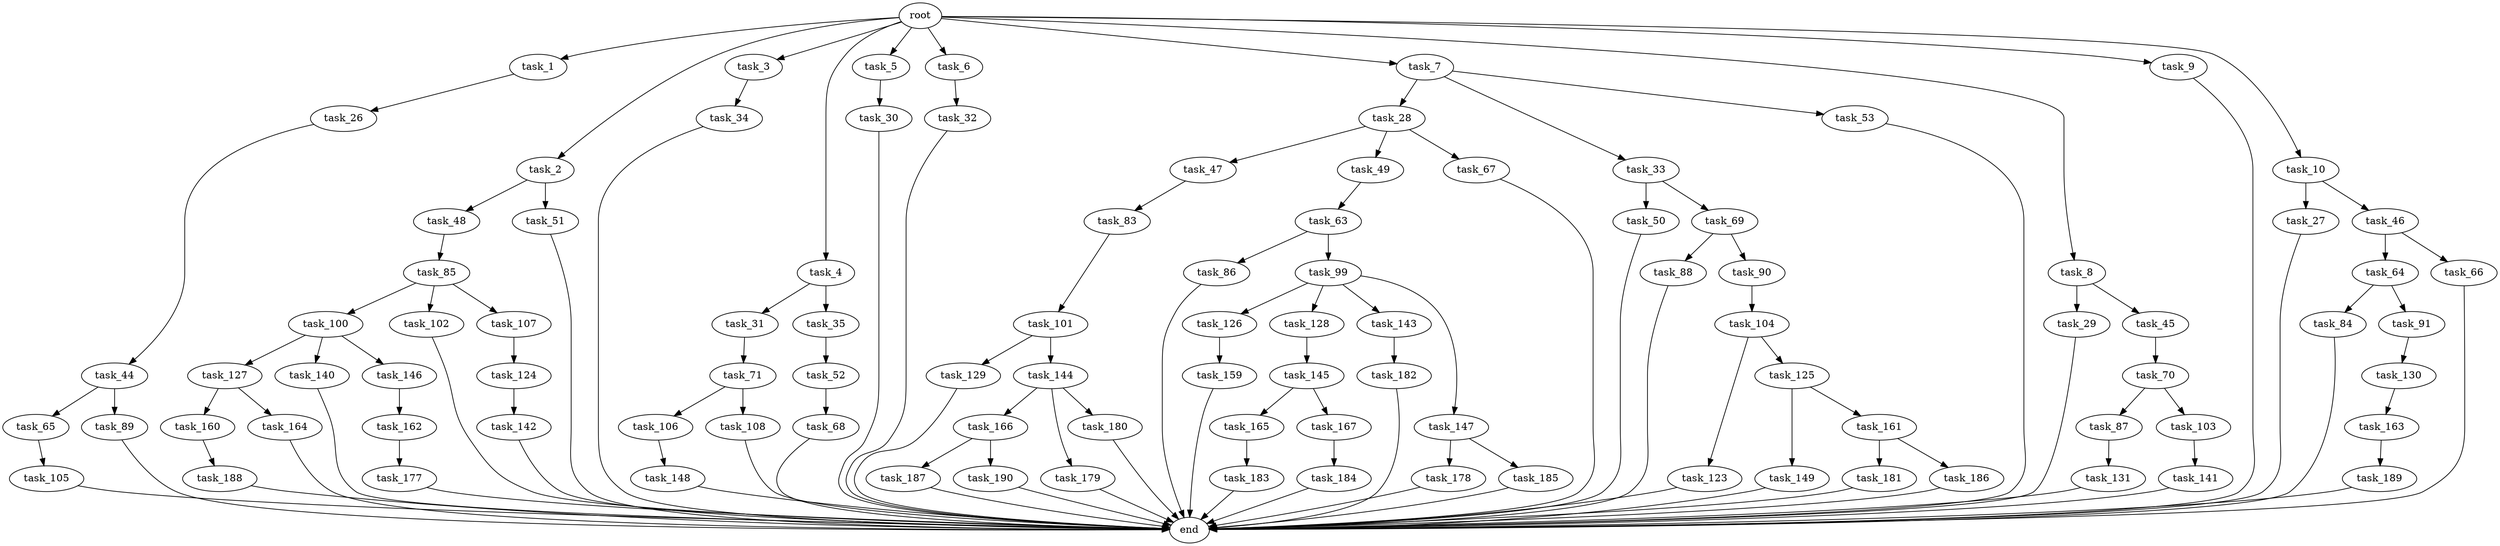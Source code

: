 digraph G {
  root [size="0.000000"];
  task_1 [size="1024.000000"];
  task_2 [size="1024.000000"];
  task_3 [size="1024.000000"];
  task_4 [size="1024.000000"];
  task_5 [size="1024.000000"];
  task_6 [size="1024.000000"];
  task_7 [size="1024.000000"];
  task_8 [size="1024.000000"];
  task_9 [size="1024.000000"];
  task_10 [size="1024.000000"];
  task_26 [size="549755813888.000000"];
  task_27 [size="77309411328.000000"];
  task_28 [size="695784701952.000000"];
  task_29 [size="309237645312.000000"];
  task_30 [size="34359738368.000000"];
  task_31 [size="420906795008.000000"];
  task_32 [size="858993459200.000000"];
  task_33 [size="695784701952.000000"];
  task_34 [size="549755813888.000000"];
  task_35 [size="420906795008.000000"];
  task_44 [size="137438953472.000000"];
  task_45 [size="309237645312.000000"];
  task_46 [size="77309411328.000000"];
  task_47 [size="858993459200.000000"];
  task_48 [size="858993459200.000000"];
  task_49 [size="858993459200.000000"];
  task_50 [size="214748364800.000000"];
  task_51 [size="858993459200.000000"];
  task_52 [size="858993459200.000000"];
  task_53 [size="695784701952.000000"];
  task_63 [size="549755813888.000000"];
  task_64 [size="858993459200.000000"];
  task_65 [size="695784701952.000000"];
  task_66 [size="858993459200.000000"];
  task_67 [size="858993459200.000000"];
  task_68 [size="214748364800.000000"];
  task_69 [size="214748364800.000000"];
  task_70 [size="34359738368.000000"];
  task_71 [size="34359738368.000000"];
  task_83 [size="137438953472.000000"];
  task_84 [size="858993459200.000000"];
  task_85 [size="858993459200.000000"];
  task_86 [size="858993459200.000000"];
  task_87 [size="549755813888.000000"];
  task_88 [size="549755813888.000000"];
  task_89 [size="695784701952.000000"];
  task_90 [size="549755813888.000000"];
  task_91 [size="858993459200.000000"];
  task_99 [size="858993459200.000000"];
  task_100 [size="420906795008.000000"];
  task_101 [size="137438953472.000000"];
  task_102 [size="420906795008.000000"];
  task_103 [size="549755813888.000000"];
  task_104 [size="309237645312.000000"];
  task_105 [size="34359738368.000000"];
  task_106 [size="420906795008.000000"];
  task_107 [size="420906795008.000000"];
  task_108 [size="420906795008.000000"];
  task_123 [size="77309411328.000000"];
  task_124 [size="420906795008.000000"];
  task_125 [size="77309411328.000000"];
  task_126 [size="858993459200.000000"];
  task_127 [size="420906795008.000000"];
  task_128 [size="858993459200.000000"];
  task_129 [size="309237645312.000000"];
  task_130 [size="858993459200.000000"];
  task_131 [size="858993459200.000000"];
  task_140 [size="420906795008.000000"];
  task_141 [size="420906795008.000000"];
  task_142 [size="858993459200.000000"];
  task_143 [size="858993459200.000000"];
  task_144 [size="309237645312.000000"];
  task_145 [size="420906795008.000000"];
  task_146 [size="420906795008.000000"];
  task_147 [size="858993459200.000000"];
  task_148 [size="77309411328.000000"];
  task_149 [size="309237645312.000000"];
  task_159 [size="214748364800.000000"];
  task_160 [size="34359738368.000000"];
  task_161 [size="309237645312.000000"];
  task_162 [size="137438953472.000000"];
  task_163 [size="549755813888.000000"];
  task_164 [size="34359738368.000000"];
  task_165 [size="214748364800.000000"];
  task_166 [size="858993459200.000000"];
  task_167 [size="214748364800.000000"];
  task_177 [size="549755813888.000000"];
  task_178 [size="695784701952.000000"];
  task_179 [size="858993459200.000000"];
  task_180 [size="858993459200.000000"];
  task_181 [size="34359738368.000000"];
  task_182 [size="549755813888.000000"];
  task_183 [size="549755813888.000000"];
  task_184 [size="77309411328.000000"];
  task_185 [size="695784701952.000000"];
  task_186 [size="34359738368.000000"];
  task_187 [size="34359738368.000000"];
  task_188 [size="214748364800.000000"];
  task_189 [size="137438953472.000000"];
  task_190 [size="34359738368.000000"];
  end [size="0.000000"];

  root -> task_1 [size="1.000000"];
  root -> task_2 [size="1.000000"];
  root -> task_3 [size="1.000000"];
  root -> task_4 [size="1.000000"];
  root -> task_5 [size="1.000000"];
  root -> task_6 [size="1.000000"];
  root -> task_7 [size="1.000000"];
  root -> task_8 [size="1.000000"];
  root -> task_9 [size="1.000000"];
  root -> task_10 [size="1.000000"];
  task_1 -> task_26 [size="536870912.000000"];
  task_2 -> task_48 [size="838860800.000000"];
  task_2 -> task_51 [size="838860800.000000"];
  task_3 -> task_34 [size="536870912.000000"];
  task_4 -> task_31 [size="411041792.000000"];
  task_4 -> task_35 [size="411041792.000000"];
  task_5 -> task_30 [size="33554432.000000"];
  task_6 -> task_32 [size="838860800.000000"];
  task_7 -> task_28 [size="679477248.000000"];
  task_7 -> task_33 [size="679477248.000000"];
  task_7 -> task_53 [size="679477248.000000"];
  task_8 -> task_29 [size="301989888.000000"];
  task_8 -> task_45 [size="301989888.000000"];
  task_9 -> end [size="1.000000"];
  task_10 -> task_27 [size="75497472.000000"];
  task_10 -> task_46 [size="75497472.000000"];
  task_26 -> task_44 [size="134217728.000000"];
  task_27 -> end [size="1.000000"];
  task_28 -> task_47 [size="838860800.000000"];
  task_28 -> task_49 [size="838860800.000000"];
  task_28 -> task_67 [size="838860800.000000"];
  task_29 -> end [size="1.000000"];
  task_30 -> end [size="1.000000"];
  task_31 -> task_71 [size="33554432.000000"];
  task_32 -> end [size="1.000000"];
  task_33 -> task_50 [size="209715200.000000"];
  task_33 -> task_69 [size="209715200.000000"];
  task_34 -> end [size="1.000000"];
  task_35 -> task_52 [size="838860800.000000"];
  task_44 -> task_65 [size="679477248.000000"];
  task_44 -> task_89 [size="679477248.000000"];
  task_45 -> task_70 [size="33554432.000000"];
  task_46 -> task_64 [size="838860800.000000"];
  task_46 -> task_66 [size="838860800.000000"];
  task_47 -> task_83 [size="134217728.000000"];
  task_48 -> task_85 [size="838860800.000000"];
  task_49 -> task_63 [size="536870912.000000"];
  task_50 -> end [size="1.000000"];
  task_51 -> end [size="1.000000"];
  task_52 -> task_68 [size="209715200.000000"];
  task_53 -> end [size="1.000000"];
  task_63 -> task_86 [size="838860800.000000"];
  task_63 -> task_99 [size="838860800.000000"];
  task_64 -> task_84 [size="838860800.000000"];
  task_64 -> task_91 [size="838860800.000000"];
  task_65 -> task_105 [size="33554432.000000"];
  task_66 -> end [size="1.000000"];
  task_67 -> end [size="1.000000"];
  task_68 -> end [size="1.000000"];
  task_69 -> task_88 [size="536870912.000000"];
  task_69 -> task_90 [size="536870912.000000"];
  task_70 -> task_87 [size="536870912.000000"];
  task_70 -> task_103 [size="536870912.000000"];
  task_71 -> task_106 [size="411041792.000000"];
  task_71 -> task_108 [size="411041792.000000"];
  task_83 -> task_101 [size="134217728.000000"];
  task_84 -> end [size="1.000000"];
  task_85 -> task_100 [size="411041792.000000"];
  task_85 -> task_102 [size="411041792.000000"];
  task_85 -> task_107 [size="411041792.000000"];
  task_86 -> end [size="1.000000"];
  task_87 -> task_131 [size="838860800.000000"];
  task_88 -> end [size="1.000000"];
  task_89 -> end [size="1.000000"];
  task_90 -> task_104 [size="301989888.000000"];
  task_91 -> task_130 [size="838860800.000000"];
  task_99 -> task_126 [size="838860800.000000"];
  task_99 -> task_128 [size="838860800.000000"];
  task_99 -> task_143 [size="838860800.000000"];
  task_99 -> task_147 [size="838860800.000000"];
  task_100 -> task_127 [size="411041792.000000"];
  task_100 -> task_140 [size="411041792.000000"];
  task_100 -> task_146 [size="411041792.000000"];
  task_101 -> task_129 [size="301989888.000000"];
  task_101 -> task_144 [size="301989888.000000"];
  task_102 -> end [size="1.000000"];
  task_103 -> task_141 [size="411041792.000000"];
  task_104 -> task_123 [size="75497472.000000"];
  task_104 -> task_125 [size="75497472.000000"];
  task_105 -> end [size="1.000000"];
  task_106 -> task_148 [size="75497472.000000"];
  task_107 -> task_124 [size="411041792.000000"];
  task_108 -> end [size="1.000000"];
  task_123 -> end [size="1.000000"];
  task_124 -> task_142 [size="838860800.000000"];
  task_125 -> task_149 [size="301989888.000000"];
  task_125 -> task_161 [size="301989888.000000"];
  task_126 -> task_159 [size="209715200.000000"];
  task_127 -> task_160 [size="33554432.000000"];
  task_127 -> task_164 [size="33554432.000000"];
  task_128 -> task_145 [size="411041792.000000"];
  task_129 -> end [size="1.000000"];
  task_130 -> task_163 [size="536870912.000000"];
  task_131 -> end [size="1.000000"];
  task_140 -> end [size="1.000000"];
  task_141 -> end [size="1.000000"];
  task_142 -> end [size="1.000000"];
  task_143 -> task_182 [size="536870912.000000"];
  task_144 -> task_166 [size="838860800.000000"];
  task_144 -> task_179 [size="838860800.000000"];
  task_144 -> task_180 [size="838860800.000000"];
  task_145 -> task_165 [size="209715200.000000"];
  task_145 -> task_167 [size="209715200.000000"];
  task_146 -> task_162 [size="134217728.000000"];
  task_147 -> task_178 [size="679477248.000000"];
  task_147 -> task_185 [size="679477248.000000"];
  task_148 -> end [size="1.000000"];
  task_149 -> end [size="1.000000"];
  task_159 -> end [size="1.000000"];
  task_160 -> task_188 [size="209715200.000000"];
  task_161 -> task_181 [size="33554432.000000"];
  task_161 -> task_186 [size="33554432.000000"];
  task_162 -> task_177 [size="536870912.000000"];
  task_163 -> task_189 [size="134217728.000000"];
  task_164 -> end [size="1.000000"];
  task_165 -> task_183 [size="536870912.000000"];
  task_166 -> task_187 [size="33554432.000000"];
  task_166 -> task_190 [size="33554432.000000"];
  task_167 -> task_184 [size="75497472.000000"];
  task_177 -> end [size="1.000000"];
  task_178 -> end [size="1.000000"];
  task_179 -> end [size="1.000000"];
  task_180 -> end [size="1.000000"];
  task_181 -> end [size="1.000000"];
  task_182 -> end [size="1.000000"];
  task_183 -> end [size="1.000000"];
  task_184 -> end [size="1.000000"];
  task_185 -> end [size="1.000000"];
  task_186 -> end [size="1.000000"];
  task_187 -> end [size="1.000000"];
  task_188 -> end [size="1.000000"];
  task_189 -> end [size="1.000000"];
  task_190 -> end [size="1.000000"];
}
